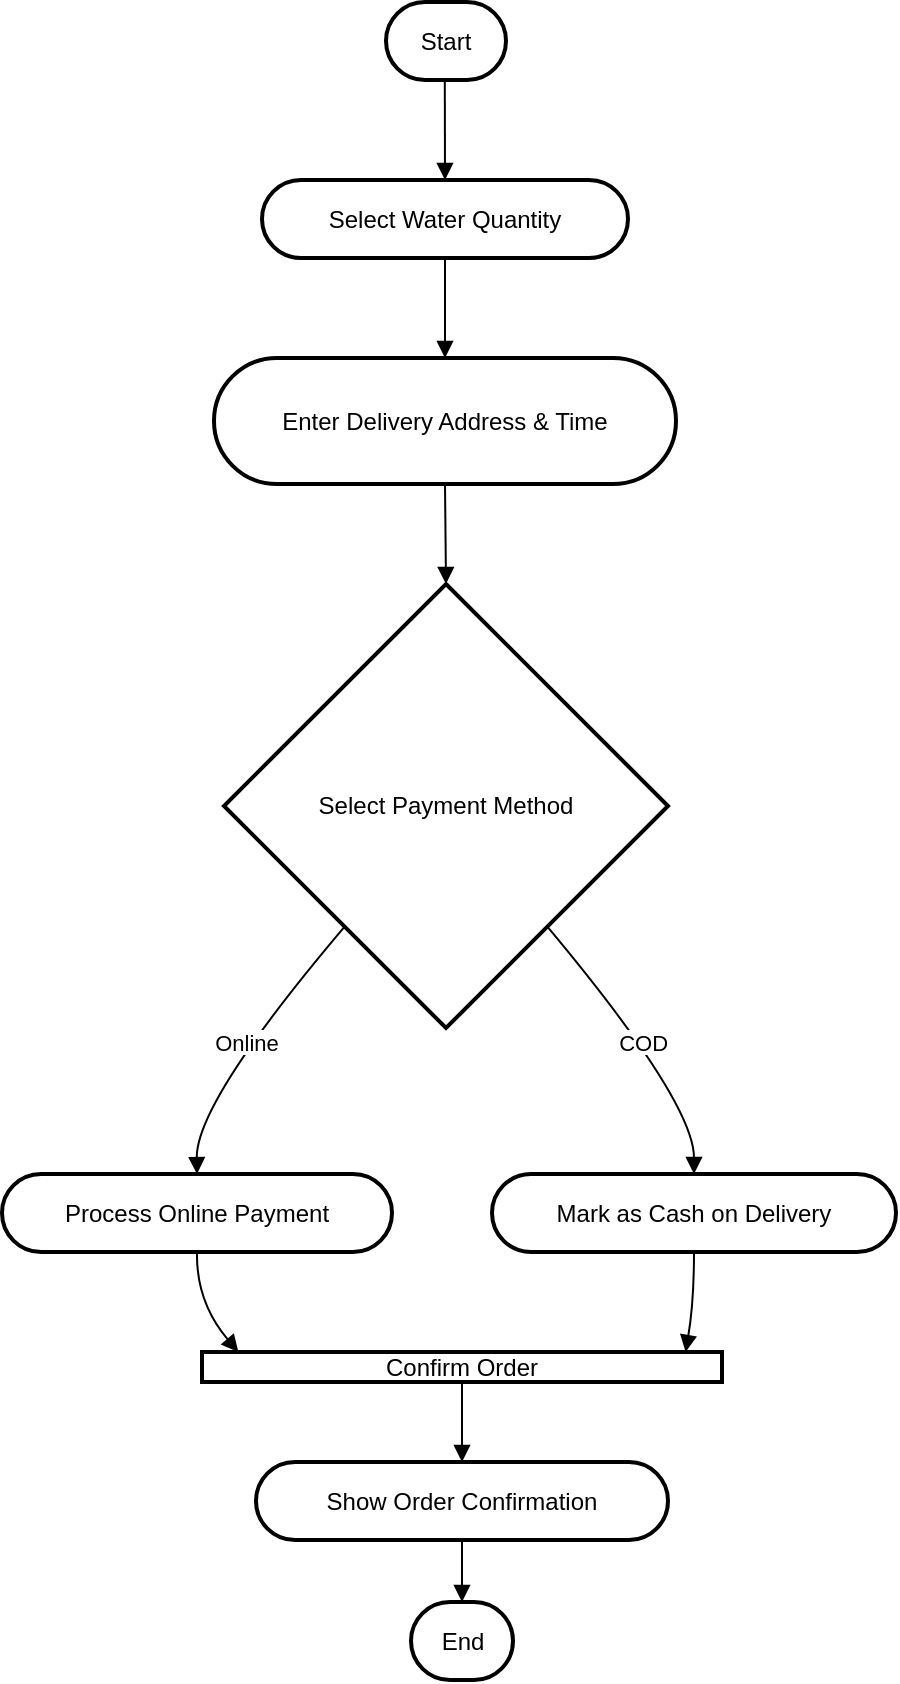 <mxfile version="26.2.14">
  <diagram id="C5RBs43oDa-KdzZeNtuy" name="Page-1">
    <mxGraphModel dx="2217" dy="845" grid="1" gridSize="10" guides="1" tooltips="1" connect="1" arrows="1" fold="1" page="1" pageScale="1" pageWidth="827" pageHeight="1169" math="0" shadow="0">
      <root>
        <mxCell id="WIyWlLk6GJQsqaUBKTNV-0" />
        <mxCell id="WIyWlLk6GJQsqaUBKTNV-1" parent="WIyWlLk6GJQsqaUBKTNV-0" />
        <mxCell id="3O3WWTs0XIc_kw8Q__R--0" value="Start" style="rounded=1;whiteSpace=wrap;arcSize=50;strokeWidth=2;" vertex="1" parent="WIyWlLk6GJQsqaUBKTNV-1">
          <mxGeometry x="382" y="110" width="60" height="39" as="geometry" />
        </mxCell>
        <mxCell id="3O3WWTs0XIc_kw8Q__R--1" value="Select Water Quantity" style="rounded=1;whiteSpace=wrap;arcSize=50;strokeWidth=2;" vertex="1" parent="WIyWlLk6GJQsqaUBKTNV-1">
          <mxGeometry x="320" y="199" width="183" height="39" as="geometry" />
        </mxCell>
        <mxCell id="3O3WWTs0XIc_kw8Q__R--2" value="Enter Delivery Address &amp; Time" style="rounded=1;whiteSpace=wrap;arcSize=50;strokeWidth=2;" vertex="1" parent="WIyWlLk6GJQsqaUBKTNV-1">
          <mxGeometry x="296" y="288" width="231" height="63" as="geometry" />
        </mxCell>
        <mxCell id="3O3WWTs0XIc_kw8Q__R--3" value="Select Payment Method" style="rhombus;strokeWidth=2;whiteSpace=wrap;" vertex="1" parent="WIyWlLk6GJQsqaUBKTNV-1">
          <mxGeometry x="301" y="401" width="222" height="222" as="geometry" />
        </mxCell>
        <mxCell id="3O3WWTs0XIc_kw8Q__R--4" value="Process Online Payment" style="rounded=1;whiteSpace=wrap;arcSize=50;strokeWidth=2;" vertex="1" parent="WIyWlLk6GJQsqaUBKTNV-1">
          <mxGeometry x="190" y="696" width="195" height="39" as="geometry" />
        </mxCell>
        <mxCell id="3O3WWTs0XIc_kw8Q__R--5" value="Mark as Cash on Delivery" style="rounded=1;whiteSpace=wrap;arcSize=50;strokeWidth=2;" vertex="1" parent="WIyWlLk6GJQsqaUBKTNV-1">
          <mxGeometry x="435" y="696" width="202" height="39" as="geometry" />
        </mxCell>
        <mxCell id="3O3WWTs0XIc_kw8Q__R--6" value="Confirm Order" style="rounded=1;whiteSpace=wrap;arcSize=0;strokeWidth=2;" vertex="1" parent="WIyWlLk6GJQsqaUBKTNV-1">
          <mxGeometry x="290" y="785" width="260" height="15" as="geometry" />
        </mxCell>
        <mxCell id="3O3WWTs0XIc_kw8Q__R--7" value="Show Order Confirmation" style="rounded=1;whiteSpace=wrap;arcSize=50;strokeWidth=2;" vertex="1" parent="WIyWlLk6GJQsqaUBKTNV-1">
          <mxGeometry x="317" y="840" width="206" height="39" as="geometry" />
        </mxCell>
        <mxCell id="3O3WWTs0XIc_kw8Q__R--8" value="End" style="rounded=1;whiteSpace=wrap;arcSize=50;strokeWidth=2;" vertex="1" parent="WIyWlLk6GJQsqaUBKTNV-1">
          <mxGeometry x="394.5" y="910" width="51" height="39" as="geometry" />
        </mxCell>
        <mxCell id="3O3WWTs0XIc_kw8Q__R--9" value="" style="curved=1;startArrow=none;endArrow=block;exitX=0.49;exitY=1;entryX=0.5;entryY=0;rounded=0;" edge="1" parent="WIyWlLk6GJQsqaUBKTNV-1" source="3O3WWTs0XIc_kw8Q__R--0" target="3O3WWTs0XIc_kw8Q__R--1">
          <mxGeometry relative="1" as="geometry">
            <Array as="points" />
          </mxGeometry>
        </mxCell>
        <mxCell id="3O3WWTs0XIc_kw8Q__R--10" value="" style="curved=1;startArrow=none;endArrow=block;exitX=0.5;exitY=1;entryX=0.5;entryY=0;rounded=0;" edge="1" parent="WIyWlLk6GJQsqaUBKTNV-1" source="3O3WWTs0XIc_kw8Q__R--1" target="3O3WWTs0XIc_kw8Q__R--2">
          <mxGeometry relative="1" as="geometry">
            <Array as="points" />
          </mxGeometry>
        </mxCell>
        <mxCell id="3O3WWTs0XIc_kw8Q__R--11" value="" style="curved=1;startArrow=none;endArrow=block;exitX=0.5;exitY=1;entryX=0.5;entryY=0;rounded=0;" edge="1" parent="WIyWlLk6GJQsqaUBKTNV-1" source="3O3WWTs0XIc_kw8Q__R--2" target="3O3WWTs0XIc_kw8Q__R--3">
          <mxGeometry relative="1" as="geometry">
            <Array as="points" />
          </mxGeometry>
        </mxCell>
        <mxCell id="3O3WWTs0XIc_kw8Q__R--12" value="Online" style="curved=1;startArrow=none;endArrow=block;exitX=0.08;exitY=1;entryX=0.5;entryY=0;rounded=0;" edge="1" parent="WIyWlLk6GJQsqaUBKTNV-1" source="3O3WWTs0XIc_kw8Q__R--3" target="3O3WWTs0XIc_kw8Q__R--4">
          <mxGeometry relative="1" as="geometry">
            <Array as="points">
              <mxPoint x="287" y="660" />
            </Array>
          </mxGeometry>
        </mxCell>
        <mxCell id="3O3WWTs0XIc_kw8Q__R--13" value="COD" style="curved=1;startArrow=none;endArrow=block;exitX=0.92;exitY=1;entryX=0.5;entryY=0;rounded=0;" edge="1" parent="WIyWlLk6GJQsqaUBKTNV-1" source="3O3WWTs0XIc_kw8Q__R--3" target="3O3WWTs0XIc_kw8Q__R--5">
          <mxGeometry relative="1" as="geometry">
            <Array as="points">
              <mxPoint x="536" y="660" />
            </Array>
          </mxGeometry>
        </mxCell>
        <mxCell id="3O3WWTs0XIc_kw8Q__R--14" value="" style="curved=1;startArrow=none;endArrow=block;exitX=0.5;exitY=1;entryX=0.07;entryY=0;rounded=0;" edge="1" parent="WIyWlLk6GJQsqaUBKTNV-1" source="3O3WWTs0XIc_kw8Q__R--4" target="3O3WWTs0XIc_kw8Q__R--6">
          <mxGeometry relative="1" as="geometry">
            <Array as="points">
              <mxPoint x="287" y="760" />
            </Array>
          </mxGeometry>
        </mxCell>
        <mxCell id="3O3WWTs0XIc_kw8Q__R--15" value="" style="curved=1;startArrow=none;endArrow=block;exitX=0.5;exitY=1;entryX=0.93;entryY=0;rounded=0;" edge="1" parent="WIyWlLk6GJQsqaUBKTNV-1" source="3O3WWTs0XIc_kw8Q__R--5" target="3O3WWTs0XIc_kw8Q__R--6">
          <mxGeometry relative="1" as="geometry">
            <Array as="points">
              <mxPoint x="536" y="760" />
            </Array>
          </mxGeometry>
        </mxCell>
        <mxCell id="3O3WWTs0XIc_kw8Q__R--16" value="" style="curved=1;startArrow=none;endArrow=block;exitX=0.5;exitY=1;entryX=0.5;entryY=0;rounded=0;" edge="1" parent="WIyWlLk6GJQsqaUBKTNV-1" source="3O3WWTs0XIc_kw8Q__R--6" target="3O3WWTs0XIc_kw8Q__R--7">
          <mxGeometry relative="1" as="geometry">
            <Array as="points" />
          </mxGeometry>
        </mxCell>
        <mxCell id="3O3WWTs0XIc_kw8Q__R--17" value="" style="curved=1;startArrow=none;endArrow=block;exitX=0.5;exitY=1;entryX=0.5;entryY=0;rounded=0;" edge="1" parent="WIyWlLk6GJQsqaUBKTNV-1" source="3O3WWTs0XIc_kw8Q__R--7" target="3O3WWTs0XIc_kw8Q__R--8">
          <mxGeometry relative="1" as="geometry">
            <Array as="points" />
          </mxGeometry>
        </mxCell>
      </root>
    </mxGraphModel>
  </diagram>
</mxfile>
